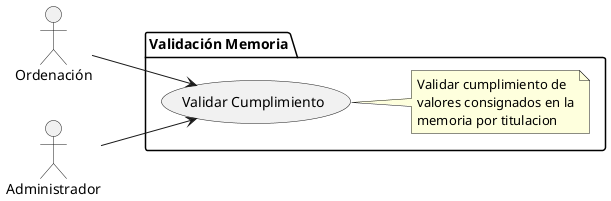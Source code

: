 @startuml
left to right direction

actor "Ordenación" as ord
actor "Administrador" as admin

package "Validación Memoria" as valMemPackage {
    usecase "Validar Cumplimiento" as valCumpli1
    note right
        Validar cumplimiento de
        valores consignados en la
        memoria por titulacion
    end note
}

ord --> valCumpli1
admin --> valCumpli1
@enduml